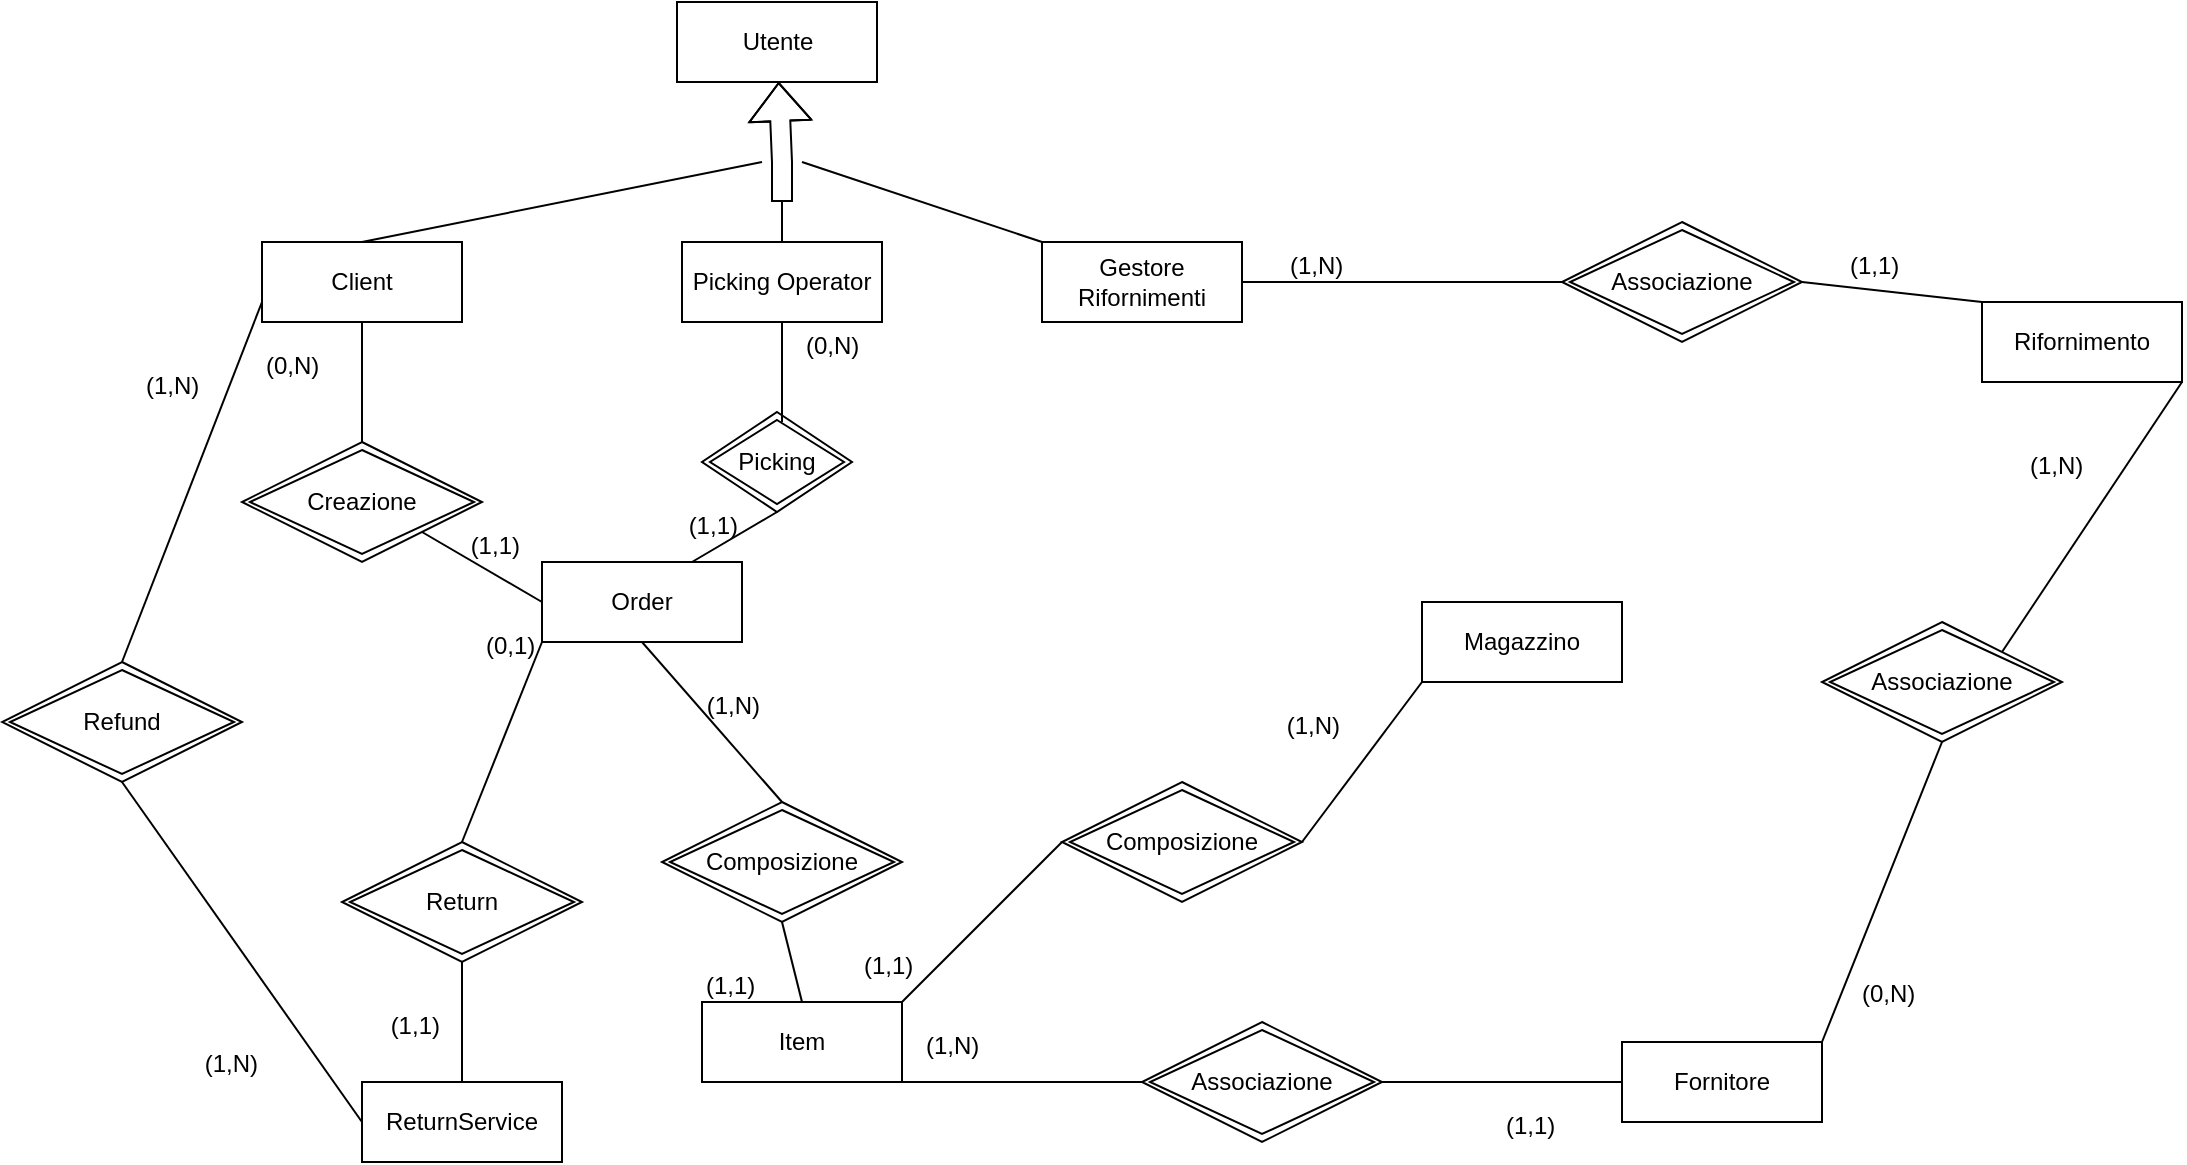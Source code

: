 <mxfile version="24.2.8" type="device">
  <diagram id="R2lEEEUBdFMjLlhIrx00" name="Page-1">
    <mxGraphModel dx="1216" dy="534" grid="1" gridSize="10" guides="1" tooltips="1" connect="1" arrows="1" fold="1" page="1" pageScale="1" pageWidth="850" pageHeight="1100" math="0" shadow="0" extFonts="Permanent Marker^https://fonts.googleapis.com/css?family=Permanent+Marker">
      <root>
        <mxCell id="0" />
        <mxCell id="1" parent="0" />
        <mxCell id="O6WHHdCTQhPEUI_EfSzw-10" value="" style="shape=flexArrow;endArrow=classic;html=1;rounded=0;" parent="1" source="O6WHHdCTQhPEUI_EfSzw-1" edge="1">
          <mxGeometry width="50" height="50" relative="1" as="geometry">
            <mxPoint x="390" y="140" as="sourcePoint" />
            <mxPoint x="390" y="80" as="targetPoint" />
            <Array as="points" />
          </mxGeometry>
        </mxCell>
        <mxCell id="O6WHHdCTQhPEUI_EfSzw-11" value="Client" style="whiteSpace=wrap;html=1;align=center;" parent="1" vertex="1">
          <mxGeometry x="130" y="160" width="100" height="40" as="geometry" />
        </mxCell>
        <mxCell id="O6WHHdCTQhPEUI_EfSzw-12" value="Picking Operator" style="whiteSpace=wrap;html=1;align=center;" parent="1" vertex="1">
          <mxGeometry x="340" y="160" width="100" height="40" as="geometry" />
        </mxCell>
        <mxCell id="O6WHHdCTQhPEUI_EfSzw-13" value="Gestore Rifornimenti" style="whiteSpace=wrap;html=1;align=center;" parent="1" vertex="1">
          <mxGeometry x="520" y="160" width="100" height="40" as="geometry" />
        </mxCell>
        <mxCell id="O6WHHdCTQhPEUI_EfSzw-15" value="Creazione" style="shape=rhombus;double=1;perimeter=rhombusPerimeter;whiteSpace=wrap;html=1;align=center;" parent="1" vertex="1">
          <mxGeometry x="120" y="260" width="120" height="60" as="geometry" />
        </mxCell>
        <mxCell id="O6WHHdCTQhPEUI_EfSzw-16" value="Order" style="whiteSpace=wrap;html=1;align=center;" parent="1" vertex="1">
          <mxGeometry x="270" y="320" width="100" height="40" as="geometry" />
        </mxCell>
        <mxCell id="O6WHHdCTQhPEUI_EfSzw-18" value="" style="endArrow=none;html=1;rounded=0;entryX=0.5;entryY=0;entryDx=0;entryDy=0;exitX=0.5;exitY=1;exitDx=0;exitDy=0;" parent="1" source="O6WHHdCTQhPEUI_EfSzw-11" target="O6WHHdCTQhPEUI_EfSzw-15" edge="1">
          <mxGeometry relative="1" as="geometry">
            <mxPoint x="230" y="210" as="sourcePoint" />
            <mxPoint x="500" y="150" as="targetPoint" />
          </mxGeometry>
        </mxCell>
        <mxCell id="O6WHHdCTQhPEUI_EfSzw-19" value="(0,N)" style="resizable=0;html=1;whiteSpace=wrap;align=left;verticalAlign=bottom;" parent="O6WHHdCTQhPEUI_EfSzw-18" connectable="0" vertex="1">
          <mxGeometry x="-1" relative="1" as="geometry">
            <mxPoint x="-50" y="30" as="offset" />
          </mxGeometry>
        </mxCell>
        <mxCell id="O6WHHdCTQhPEUI_EfSzw-21" value="" style="endArrow=none;html=1;rounded=0;exitX=1;exitY=1;exitDx=0;exitDy=0;entryX=0;entryY=0.5;entryDx=0;entryDy=0;" parent="1" source="O6WHHdCTQhPEUI_EfSzw-15" target="O6WHHdCTQhPEUI_EfSzw-16" edge="1">
          <mxGeometry relative="1" as="geometry">
            <mxPoint x="240" y="210" as="sourcePoint" />
            <mxPoint x="240" y="250" as="targetPoint" />
          </mxGeometry>
        </mxCell>
        <mxCell id="O6WHHdCTQhPEUI_EfSzw-23" value="(1,1)" style="resizable=0;html=1;whiteSpace=wrap;align=right;verticalAlign=bottom;" parent="O6WHHdCTQhPEUI_EfSzw-21" connectable="0" vertex="1">
          <mxGeometry x="1" relative="1" as="geometry">
            <mxPoint x="-10" y="-20" as="offset" />
          </mxGeometry>
        </mxCell>
        <mxCell id="O6WHHdCTQhPEUI_EfSzw-24" value="" style="endArrow=none;html=1;rounded=0;exitX=0.5;exitY=0;exitDx=0;exitDy=0;" parent="1" source="O6WHHdCTQhPEUI_EfSzw-11" edge="1">
          <mxGeometry relative="1" as="geometry">
            <mxPoint x="300" y="280" as="sourcePoint" />
            <mxPoint x="380" y="120" as="targetPoint" />
          </mxGeometry>
        </mxCell>
        <mxCell id="O6WHHdCTQhPEUI_EfSzw-27" value="" style="endArrow=none;html=1;rounded=0;exitX=0.5;exitY=0;exitDx=0;exitDy=0;" parent="1" source="O6WHHdCTQhPEUI_EfSzw-12" edge="1">
          <mxGeometry relative="1" as="geometry">
            <mxPoint x="310" y="290" as="sourcePoint" />
            <mxPoint x="390" y="140" as="targetPoint" />
          </mxGeometry>
        </mxCell>
        <mxCell id="O6WHHdCTQhPEUI_EfSzw-30" value="" style="endArrow=none;html=1;rounded=0;entryX=0;entryY=0;entryDx=0;entryDy=0;" parent="1" target="O6WHHdCTQhPEUI_EfSzw-13" edge="1">
          <mxGeometry relative="1" as="geometry">
            <mxPoint x="400" y="120" as="sourcePoint" />
            <mxPoint x="380" y="300" as="targetPoint" />
          </mxGeometry>
        </mxCell>
        <mxCell id="O6WHHdCTQhPEUI_EfSzw-33" value="Item" style="whiteSpace=wrap;html=1;align=center;" parent="1" vertex="1">
          <mxGeometry x="350" y="540" width="100" height="40" as="geometry" />
        </mxCell>
        <mxCell id="O6WHHdCTQhPEUI_EfSzw-41" value="Composizione" style="shape=rhombus;double=1;perimeter=rhombusPerimeter;whiteSpace=wrap;html=1;align=center;" parent="1" vertex="1">
          <mxGeometry x="330" y="440" width="120" height="60" as="geometry" />
        </mxCell>
        <mxCell id="O6WHHdCTQhPEUI_EfSzw-45" value="" style="endArrow=none;html=1;rounded=0;exitX=0.5;exitY=1;exitDx=0;exitDy=0;entryX=0.5;entryY=0;entryDx=0;entryDy=0;" parent="1" source="O6WHHdCTQhPEUI_EfSzw-16" target="O6WHHdCTQhPEUI_EfSzw-41" edge="1">
          <mxGeometry relative="1" as="geometry">
            <mxPoint x="240" y="210" as="sourcePoint" />
            <mxPoint x="240" y="250" as="targetPoint" />
          </mxGeometry>
        </mxCell>
        <mxCell id="O6WHHdCTQhPEUI_EfSzw-47" value="(1,N)" style="resizable=0;html=1;whiteSpace=wrap;align=right;verticalAlign=bottom;" parent="O6WHHdCTQhPEUI_EfSzw-45" connectable="0" vertex="1">
          <mxGeometry x="1" relative="1" as="geometry">
            <mxPoint x="-10" y="-40" as="offset" />
          </mxGeometry>
        </mxCell>
        <mxCell id="O6WHHdCTQhPEUI_EfSzw-48" value="" style="endArrow=none;html=1;rounded=0;exitX=0.5;exitY=1;exitDx=0;exitDy=0;entryX=0.5;entryY=0;entryDx=0;entryDy=0;" parent="1" source="O6WHHdCTQhPEUI_EfSzw-41" target="O6WHHdCTQhPEUI_EfSzw-33" edge="1">
          <mxGeometry relative="1" as="geometry">
            <mxPoint x="250" y="220" as="sourcePoint" />
            <mxPoint x="250" y="260" as="targetPoint" />
          </mxGeometry>
        </mxCell>
        <mxCell id="O6WHHdCTQhPEUI_EfSzw-51" value="ReturnService" style="whiteSpace=wrap;html=1;align=center;" parent="1" vertex="1">
          <mxGeometry x="180" y="580" width="100" height="40" as="geometry" />
        </mxCell>
        <mxCell id="O6WHHdCTQhPEUI_EfSzw-52" value="Return" style="shape=rhombus;double=1;perimeter=rhombusPerimeter;whiteSpace=wrap;html=1;align=center;" parent="1" vertex="1">
          <mxGeometry x="170" y="460" width="120" height="60" as="geometry" />
        </mxCell>
        <mxCell id="O6WHHdCTQhPEUI_EfSzw-54" value="" style="endArrow=none;html=1;rounded=0;exitX=0.5;exitY=1;exitDx=0;exitDy=0;entryX=0.5;entryY=0;entryDx=0;entryDy=0;" parent="1" source="O6WHHdCTQhPEUI_EfSzw-52" target="O6WHHdCTQhPEUI_EfSzw-51" edge="1">
          <mxGeometry relative="1" as="geometry">
            <mxPoint x="70" y="230" as="sourcePoint" />
            <mxPoint x="70" y="270" as="targetPoint" />
          </mxGeometry>
        </mxCell>
        <mxCell id="O6WHHdCTQhPEUI_EfSzw-56" value="(1,1)" style="resizable=0;html=1;whiteSpace=wrap;align=right;verticalAlign=bottom;" parent="O6WHHdCTQhPEUI_EfSzw-54" connectable="0" vertex="1">
          <mxGeometry x="1" relative="1" as="geometry">
            <mxPoint x="-10" y="-20" as="offset" />
          </mxGeometry>
        </mxCell>
        <mxCell id="O6WHHdCTQhPEUI_EfSzw-57" value="" style="endArrow=none;html=1;rounded=0;exitX=0;exitY=1;exitDx=0;exitDy=0;entryX=0.5;entryY=0;entryDx=0;entryDy=0;" parent="1" source="O6WHHdCTQhPEUI_EfSzw-16" target="O6WHHdCTQhPEUI_EfSzw-52" edge="1">
          <mxGeometry relative="1" as="geometry">
            <mxPoint x="420" y="300" as="sourcePoint" />
            <mxPoint x="420" y="330" as="targetPoint" />
          </mxGeometry>
        </mxCell>
        <mxCell id="O6WHHdCTQhPEUI_EfSzw-58" value="(0,1)" style="resizable=0;html=1;whiteSpace=wrap;align=left;verticalAlign=bottom;" parent="O6WHHdCTQhPEUI_EfSzw-57" connectable="0" vertex="1">
          <mxGeometry x="-1" relative="1" as="geometry">
            <mxPoint x="-30" y="10" as="offset" />
          </mxGeometry>
        </mxCell>
        <mxCell id="O6WHHdCTQhPEUI_EfSzw-63" value="Fornitore" style="whiteSpace=wrap;html=1;align=center;" parent="1" vertex="1">
          <mxGeometry x="810" y="560" width="100" height="40" as="geometry" />
        </mxCell>
        <mxCell id="O6WHHdCTQhPEUI_EfSzw-64" value="Associazione" style="shape=rhombus;double=1;perimeter=rhombusPerimeter;whiteSpace=wrap;html=1;align=center;" parent="1" vertex="1">
          <mxGeometry x="570" y="550" width="120" height="60" as="geometry" />
        </mxCell>
        <mxCell id="O6WHHdCTQhPEUI_EfSzw-70" value="" style="endArrow=none;html=1;rounded=0;exitX=1;exitY=1;exitDx=0;exitDy=0;entryX=0;entryY=0.5;entryDx=0;entryDy=0;" parent="1" source="O6WHHdCTQhPEUI_EfSzw-33" target="O6WHHdCTQhPEUI_EfSzw-64" edge="1">
          <mxGeometry relative="1" as="geometry">
            <mxPoint x="420" y="390" as="sourcePoint" />
            <mxPoint x="420" y="450" as="targetPoint" />
            <Array as="points" />
          </mxGeometry>
        </mxCell>
        <mxCell id="O6WHHdCTQhPEUI_EfSzw-71" value="(1,1)" style="resizable=0;html=1;whiteSpace=wrap;align=left;verticalAlign=bottom;" parent="O6WHHdCTQhPEUI_EfSzw-70" connectable="0" vertex="1">
          <mxGeometry x="-1" relative="1" as="geometry">
            <mxPoint x="-100" y="-40" as="offset" />
          </mxGeometry>
        </mxCell>
        <mxCell id="O6WHHdCTQhPEUI_EfSzw-73" value="Magazzino" style="whiteSpace=wrap;html=1;align=center;" parent="1" vertex="1">
          <mxGeometry x="710" y="340" width="100" height="40" as="geometry" />
        </mxCell>
        <mxCell id="O6WHHdCTQhPEUI_EfSzw-77" value="Composizione" style="shape=rhombus;double=1;perimeter=rhombusPerimeter;whiteSpace=wrap;html=1;align=center;" parent="1" vertex="1">
          <mxGeometry x="530.0" y="430" width="120" height="60" as="geometry" />
        </mxCell>
        <mxCell id="O6WHHdCTQhPEUI_EfSzw-82" value="" style="endArrow=none;html=1;rounded=0;exitX=1;exitY=0;exitDx=0;exitDy=0;entryX=0;entryY=0.5;entryDx=0;entryDy=0;" parent="1" source="O6WHHdCTQhPEUI_EfSzw-33" target="O6WHHdCTQhPEUI_EfSzw-77" edge="1">
          <mxGeometry relative="1" as="geometry">
            <mxPoint x="470" y="490" as="sourcePoint" />
            <mxPoint x="550" y="550" as="targetPoint" />
            <Array as="points" />
          </mxGeometry>
        </mxCell>
        <mxCell id="O6WHHdCTQhPEUI_EfSzw-83" value="(1,N)" style="resizable=0;html=1;whiteSpace=wrap;align=left;verticalAlign=bottom;" parent="O6WHHdCTQhPEUI_EfSzw-82" connectable="0" vertex="1">
          <mxGeometry x="-1" relative="1" as="geometry">
            <mxPoint x="10" y="30" as="offset" />
          </mxGeometry>
        </mxCell>
        <mxCell id="O6WHHdCTQhPEUI_EfSzw-85" value="" style="endArrow=none;html=1;rounded=0;exitX=1;exitY=0.5;exitDx=0;exitDy=0;entryX=0;entryY=1;entryDx=0;entryDy=0;" parent="1" source="O6WHHdCTQhPEUI_EfSzw-77" target="O6WHHdCTQhPEUI_EfSzw-73" edge="1">
          <mxGeometry relative="1" as="geometry">
            <mxPoint x="470" y="450" as="sourcePoint" />
            <mxPoint x="560" y="410" as="targetPoint" />
            <Array as="points" />
          </mxGeometry>
        </mxCell>
        <mxCell id="O6WHHdCTQhPEUI_EfSzw-87" value="(1,N)" style="resizable=0;html=1;whiteSpace=wrap;align=right;verticalAlign=bottom;" parent="O6WHHdCTQhPEUI_EfSzw-85" connectable="0" vertex="1">
          <mxGeometry x="1" relative="1" as="geometry">
            <mxPoint x="-40" y="30" as="offset" />
          </mxGeometry>
        </mxCell>
        <mxCell id="O6WHHdCTQhPEUI_EfSzw-94" value="Rifornimento" style="whiteSpace=wrap;html=1;align=center;" parent="1" vertex="1">
          <mxGeometry x="990" y="190" width="100" height="40" as="geometry" />
        </mxCell>
        <mxCell id="O6WHHdCTQhPEUI_EfSzw-95" value="" style="endArrow=none;html=1;rounded=0;entryX=0;entryY=0;entryDx=0;entryDy=0;exitX=1;exitY=0.5;exitDx=0;exitDy=0;" parent="1" source="O6WHHdCTQhPEUI_EfSzw-117" target="O6WHHdCTQhPEUI_EfSzw-94" edge="1">
          <mxGeometry relative="1" as="geometry">
            <mxPoint x="410" y="130" as="sourcePoint" />
            <mxPoint x="530" y="170" as="targetPoint" />
          </mxGeometry>
        </mxCell>
        <mxCell id="O6WHHdCTQhPEUI_EfSzw-98" value="" style="endArrow=none;html=1;rounded=0;exitX=0.5;exitY=1;exitDx=0;exitDy=0;entryX=1;entryY=0;entryDx=0;entryDy=0;" parent="1" source="O6WHHdCTQhPEUI_EfSzw-115" target="O6WHHdCTQhPEUI_EfSzw-63" edge="1">
          <mxGeometry relative="1" as="geometry">
            <mxPoint x="660" y="220" as="sourcePoint" />
            <mxPoint x="790" y="450" as="targetPoint" />
            <Array as="points" />
          </mxGeometry>
        </mxCell>
        <mxCell id="O6WHHdCTQhPEUI_EfSzw-101" value="Picking" style="shape=rhombus;double=1;perimeter=rhombusPerimeter;whiteSpace=wrap;html=1;align=center;" parent="1" vertex="1">
          <mxGeometry x="350" y="245" width="75" height="50" as="geometry" />
        </mxCell>
        <mxCell id="O6WHHdCTQhPEUI_EfSzw-102" value="" style="endArrow=none;html=1;rounded=0;exitX=0.5;exitY=1;exitDx=0;exitDy=0;" parent="1" source="O6WHHdCTQhPEUI_EfSzw-12" edge="1">
          <mxGeometry relative="1" as="geometry">
            <mxPoint x="400" y="510" as="sourcePoint" />
            <mxPoint x="390" y="250" as="targetPoint" />
          </mxGeometry>
        </mxCell>
        <mxCell id="O6WHHdCTQhPEUI_EfSzw-103" value="(0,N)" style="resizable=0;html=1;whiteSpace=wrap;align=left;verticalAlign=bottom;" parent="O6WHHdCTQhPEUI_EfSzw-102" connectable="0" vertex="1">
          <mxGeometry x="-1" relative="1" as="geometry">
            <mxPoint x="10" y="20" as="offset" />
          </mxGeometry>
        </mxCell>
        <mxCell id="O6WHHdCTQhPEUI_EfSzw-105" value="" style="endArrow=none;html=1;rounded=0;exitX=0.5;exitY=1;exitDx=0;exitDy=0;entryX=0.75;entryY=0;entryDx=0;entryDy=0;" parent="1" source="O6WHHdCTQhPEUI_EfSzw-101" target="O6WHHdCTQhPEUI_EfSzw-16" edge="1">
          <mxGeometry relative="1" as="geometry">
            <mxPoint x="410" y="520" as="sourcePoint" />
            <mxPoint x="420" y="560" as="targetPoint" />
          </mxGeometry>
        </mxCell>
        <mxCell id="O6WHHdCTQhPEUI_EfSzw-107" value="(1,1)" style="resizable=0;html=1;whiteSpace=wrap;align=right;verticalAlign=bottom;" parent="O6WHHdCTQhPEUI_EfSzw-105" connectable="0" vertex="1">
          <mxGeometry x="1" relative="1" as="geometry">
            <mxPoint x="25" y="-10" as="offset" />
          </mxGeometry>
        </mxCell>
        <mxCell id="O6WHHdCTQhPEUI_EfSzw-109" value="" style="endArrow=none;html=1;rounded=0;exitX=1;exitY=0.5;exitDx=0;exitDy=0;entryX=0;entryY=0.5;entryDx=0;entryDy=0;" parent="1" source="O6WHHdCTQhPEUI_EfSzw-64" target="O6WHHdCTQhPEUI_EfSzw-63" edge="1">
          <mxGeometry relative="1" as="geometry">
            <mxPoint x="460" y="590" as="sourcePoint" />
            <mxPoint x="650" y="660" as="targetPoint" />
            <Array as="points" />
          </mxGeometry>
        </mxCell>
        <mxCell id="O6WHHdCTQhPEUI_EfSzw-111" value="(1,1)" style="resizable=0;html=1;whiteSpace=wrap;align=left;verticalAlign=bottom;" parent="1" connectable="0" vertex="1">
          <mxGeometry x="750" y="610" as="geometry" />
        </mxCell>
        <mxCell id="O6WHHdCTQhPEUI_EfSzw-112" value="(0,N)" style="resizable=0;html=1;whiteSpace=wrap;align=left;verticalAlign=bottom;" parent="1" connectable="0" vertex="1">
          <mxGeometry x="940" y="520" as="geometry">
            <mxPoint x="-12" y="24" as="offset" />
          </mxGeometry>
        </mxCell>
        <mxCell id="O6WHHdCTQhPEUI_EfSzw-114" value="(1,N)" style="resizable=0;html=1;whiteSpace=wrap;align=left;verticalAlign=bottom;" parent="1" connectable="0" vertex="1">
          <mxGeometry x="930" y="280" as="geometry">
            <mxPoint x="82" as="offset" />
          </mxGeometry>
        </mxCell>
        <mxCell id="O6WHHdCTQhPEUI_EfSzw-116" value="" style="endArrow=none;html=1;rounded=0;exitX=1;exitY=1;exitDx=0;exitDy=0;entryX=1;entryY=0;entryDx=0;entryDy=0;" parent="1" source="O6WHHdCTQhPEUI_EfSzw-94" target="O6WHHdCTQhPEUI_EfSzw-115" edge="1">
          <mxGeometry relative="1" as="geometry">
            <mxPoint x="820" y="140" as="sourcePoint" />
            <mxPoint x="1040" y="700" as="targetPoint" />
            <Array as="points" />
          </mxGeometry>
        </mxCell>
        <mxCell id="O6WHHdCTQhPEUI_EfSzw-115" value="Associazione" style="shape=rhombus;double=1;perimeter=rhombusPerimeter;whiteSpace=wrap;html=1;align=center;" parent="1" vertex="1">
          <mxGeometry x="910" y="350" width="120" height="60" as="geometry" />
        </mxCell>
        <mxCell id="O6WHHdCTQhPEUI_EfSzw-118" value="" style="endArrow=none;html=1;rounded=0;entryX=0;entryY=0.5;entryDx=0;entryDy=0;exitX=1;exitY=0.5;exitDx=0;exitDy=0;" parent="1" source="O6WHHdCTQhPEUI_EfSzw-13" target="O6WHHdCTQhPEUI_EfSzw-117" edge="1">
          <mxGeometry relative="1" as="geometry">
            <mxPoint x="620" y="180" as="sourcePoint" />
            <mxPoint x="900" y="80" as="targetPoint" />
          </mxGeometry>
        </mxCell>
        <mxCell id="O6WHHdCTQhPEUI_EfSzw-117" value="Associazione" style="shape=rhombus;double=1;perimeter=rhombusPerimeter;whiteSpace=wrap;html=1;align=center;" parent="1" vertex="1">
          <mxGeometry x="780" y="150" width="120" height="60" as="geometry" />
        </mxCell>
        <mxCell id="O6WHHdCTQhPEUI_EfSzw-119" value="(1,N)" style="resizable=0;html=1;whiteSpace=wrap;align=left;verticalAlign=bottom;" parent="1" connectable="0" vertex="1">
          <mxGeometry x="560" y="180" as="geometry">
            <mxPoint x="82" as="offset" />
          </mxGeometry>
        </mxCell>
        <mxCell id="O6WHHdCTQhPEUI_EfSzw-120" value="(1,1)" style="resizable=0;html=1;whiteSpace=wrap;align=left;verticalAlign=bottom;" parent="1" connectable="0" vertex="1">
          <mxGeometry x="840" y="180" as="geometry">
            <mxPoint x="82" as="offset" />
          </mxGeometry>
        </mxCell>
        <mxCell id="O6WHHdCTQhPEUI_EfSzw-122" value="(1,1)" style="resizable=0;html=1;whiteSpace=wrap;align=left;verticalAlign=bottom;" parent="1" connectable="0" vertex="1">
          <mxGeometry x="429" y="530.0" as="geometry" />
        </mxCell>
        <mxCell id="O6WHHdCTQhPEUI_EfSzw-123" value="" style="shape=flexArrow;endArrow=classic;html=1;rounded=0;" parent="1" target="O6WHHdCTQhPEUI_EfSzw-1" edge="1">
          <mxGeometry width="50" height="50" relative="1" as="geometry">
            <mxPoint x="390" y="140" as="sourcePoint" />
            <mxPoint x="390" y="80" as="targetPoint" />
            <Array as="points">
              <mxPoint x="390" y="120" />
            </Array>
          </mxGeometry>
        </mxCell>
        <mxCell id="O6WHHdCTQhPEUI_EfSzw-1" value="Utente" style="whiteSpace=wrap;html=1;align=center;" parent="1" vertex="1">
          <mxGeometry x="337.5" y="40" width="100" height="40" as="geometry" />
        </mxCell>
        <mxCell id="fF4qjvKlVtZbZNfkSTeG-7" value="Refund" style="shape=rhombus;double=1;perimeter=rhombusPerimeter;whiteSpace=wrap;html=1;align=center;" vertex="1" parent="1">
          <mxGeometry y="370" width="120" height="60" as="geometry" />
        </mxCell>
        <mxCell id="fF4qjvKlVtZbZNfkSTeG-8" value="" style="endArrow=none;html=1;rounded=0;exitX=0.5;exitY=1;exitDx=0;exitDy=0;entryX=0;entryY=0.5;entryDx=0;entryDy=0;" edge="1" parent="1" source="fF4qjvKlVtZbZNfkSTeG-7" target="O6WHHdCTQhPEUI_EfSzw-51">
          <mxGeometry relative="1" as="geometry">
            <mxPoint x="-70" y="210" as="sourcePoint" />
            <mxPoint x="90" y="560" as="targetPoint" />
          </mxGeometry>
        </mxCell>
        <mxCell id="fF4qjvKlVtZbZNfkSTeG-9" value="(1,N)" style="resizable=0;html=1;whiteSpace=wrap;align=right;verticalAlign=bottom;" connectable="0" vertex="1" parent="fF4qjvKlVtZbZNfkSTeG-8">
          <mxGeometry x="1" relative="1" as="geometry">
            <mxPoint x="-50" y="-20" as="offset" />
          </mxGeometry>
        </mxCell>
        <mxCell id="fF4qjvKlVtZbZNfkSTeG-10" value="" style="endArrow=none;html=1;rounded=0;entryX=0.5;entryY=0;entryDx=0;entryDy=0;exitX=0;exitY=0.75;exitDx=0;exitDy=0;" edge="1" parent="1" source="O6WHHdCTQhPEUI_EfSzw-11" target="fF4qjvKlVtZbZNfkSTeG-7">
          <mxGeometry relative="1" as="geometry">
            <mxPoint x="80" y="210" as="sourcePoint" />
            <mxPoint x="190" y="270" as="targetPoint" />
          </mxGeometry>
        </mxCell>
        <mxCell id="fF4qjvKlVtZbZNfkSTeG-11" value="(1,N)" style="resizable=0;html=1;whiteSpace=wrap;align=left;verticalAlign=bottom;" connectable="0" vertex="1" parent="fF4qjvKlVtZbZNfkSTeG-10">
          <mxGeometry x="-1" relative="1" as="geometry">
            <mxPoint x="-60" y="50" as="offset" />
          </mxGeometry>
        </mxCell>
      </root>
    </mxGraphModel>
  </diagram>
</mxfile>
